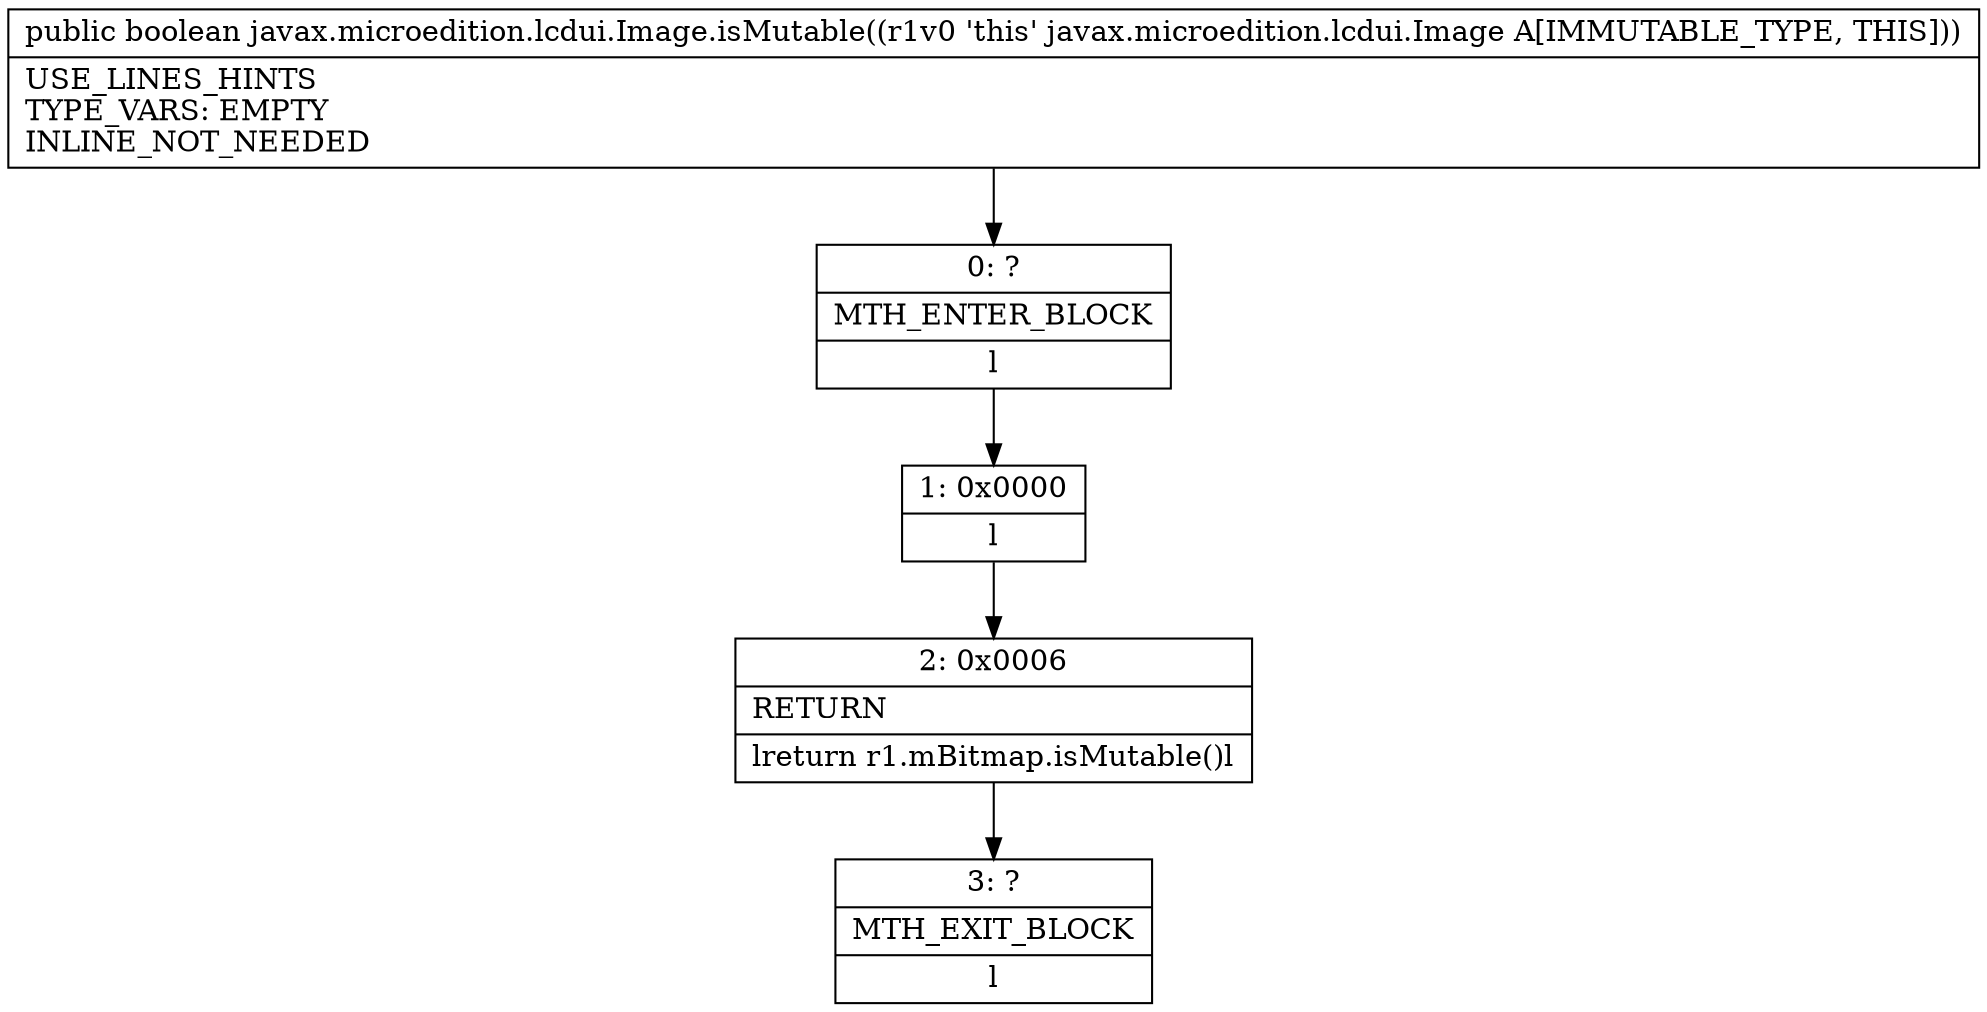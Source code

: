 digraph "CFG forjavax.microedition.lcdui.Image.isMutable()Z" {
Node_0 [shape=record,label="{0\:\ ?|MTH_ENTER_BLOCK\l|l}"];
Node_1 [shape=record,label="{1\:\ 0x0000|l}"];
Node_2 [shape=record,label="{2\:\ 0x0006|RETURN\l|lreturn r1.mBitmap.isMutable()l}"];
Node_3 [shape=record,label="{3\:\ ?|MTH_EXIT_BLOCK\l|l}"];
MethodNode[shape=record,label="{public boolean javax.microedition.lcdui.Image.isMutable((r1v0 'this' javax.microedition.lcdui.Image A[IMMUTABLE_TYPE, THIS]))  | USE_LINES_HINTS\lTYPE_VARS: EMPTY\lINLINE_NOT_NEEDED\l}"];
MethodNode -> Node_0;
Node_0 -> Node_1;
Node_1 -> Node_2;
Node_2 -> Node_3;
}


